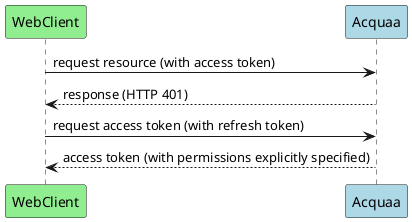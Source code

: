@startuml Expiry
participant WebClient #lightgreen
participant Acquaa #lightblue

WebClient -> Acquaa : request resource (with access token)
Acquaa --> WebClient : response (HTTP 401)

WebClient -> Acquaa : request access token (with refresh token)
Acquaa --> WebClient : access token (with permissions explicitly specified)

@enduml